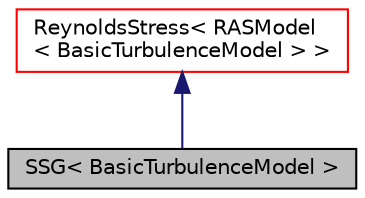 digraph "SSG&lt; BasicTurbulenceModel &gt;"
{
  bgcolor="transparent";
  edge [fontname="Helvetica",fontsize="10",labelfontname="Helvetica",labelfontsize="10"];
  node [fontname="Helvetica",fontsize="10",shape=record];
  Node1 [label="SSG\< BasicTurbulenceModel \>",height=0.2,width=0.4,color="black", fillcolor="grey75", style="filled", fontcolor="black"];
  Node2 -> Node1 [dir="back",color="midnightblue",fontsize="10",style="solid",fontname="Helvetica"];
  Node2 [label="ReynoldsStress\< RASModel\l\< BasicTurbulenceModel \> \>",height=0.2,width=0.4,color="red",URL="$a02232.html"];
}
